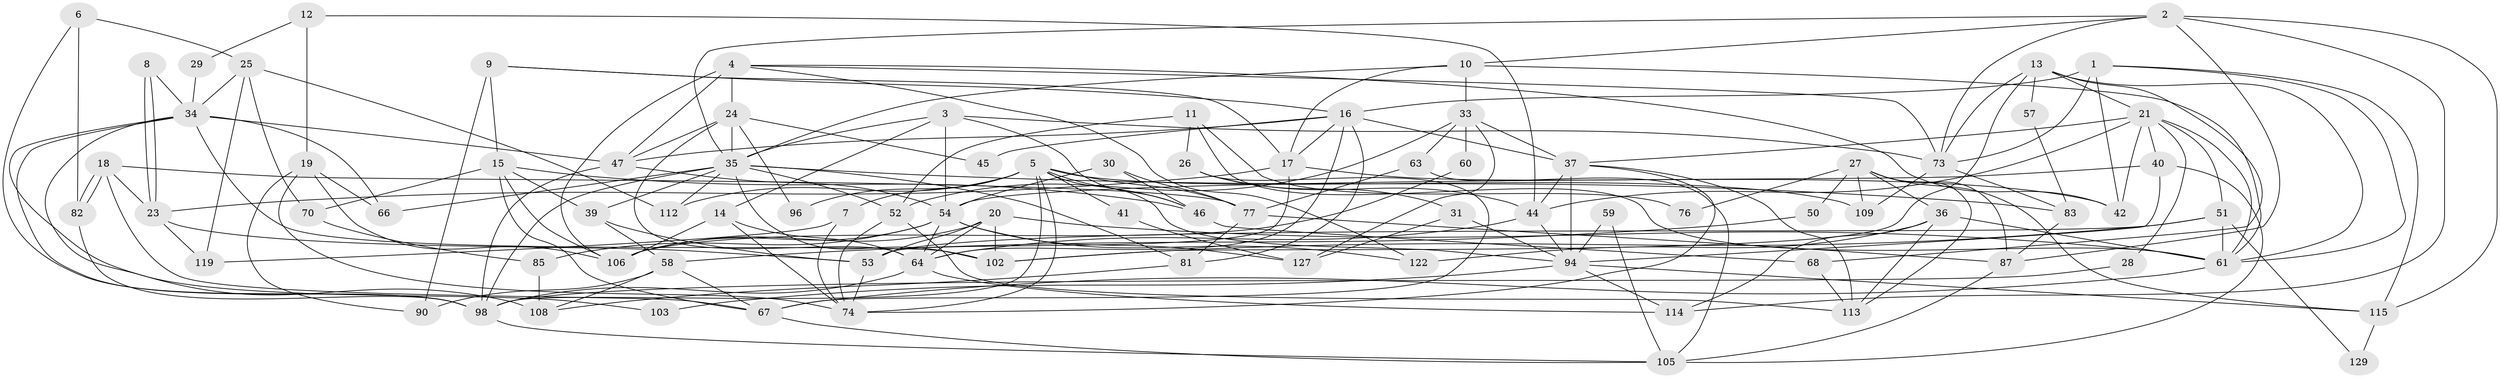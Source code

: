 // original degree distribution, {5: 0.19230769230769232, 4: 0.23846153846153847, 6: 0.1, 7: 0.023076923076923078, 3: 0.2846153846153846, 2: 0.13846153846153847, 9: 0.007692307692307693, 8: 0.015384615384615385}
// Generated by graph-tools (version 1.1) at 2025/42/03/06/25 10:42:02]
// undirected, 86 vertices, 207 edges
graph export_dot {
graph [start="1"]
  node [color=gray90,style=filled];
  1;
  2 [super="+48"];
  3 [super="+120"];
  4 [super="+93"];
  5 [super="+43"];
  6 [super="+65"];
  7;
  8;
  9;
  10 [super="+32"];
  11 [super="+71"];
  12;
  13 [super="+126"];
  14 [super="+104"];
  15;
  16 [super="+22"];
  17 [super="+49"];
  18 [super="+95"];
  19 [super="+38"];
  20 [super="+80"];
  21 [super="+125"];
  23 [super="+78"];
  24 [super="+130"];
  25 [super="+128"];
  26;
  27 [super="+121"];
  28;
  29;
  30;
  31 [super="+91"];
  33 [super="+62"];
  34 [super="+55"];
  35 [super="+92"];
  36 [super="+56"];
  37 [super="+75"];
  39;
  40;
  41;
  42 [super="+100"];
  44 [super="+97"];
  45;
  46 [super="+72"];
  47 [super="+123"];
  50;
  51;
  52 [super="+99"];
  53 [super="+88"];
  54 [super="+79"];
  57;
  58 [super="+86"];
  59;
  60;
  61 [super="+107"];
  63;
  64 [super="+110"];
  66;
  67 [super="+69"];
  68;
  70;
  73 [super="+101"];
  74 [super="+89"];
  76;
  77 [super="+116"];
  81;
  82;
  83 [super="+84"];
  85;
  87 [super="+117"];
  90;
  94 [super="+124"];
  96;
  98 [super="+118"];
  102;
  103;
  105;
  106 [super="+111"];
  108;
  109;
  112;
  113;
  114;
  115;
  119;
  122;
  127;
  129;
  1 -- 115;
  1 -- 42;
  1 -- 61;
  1 -- 73;
  1 -- 16;
  2 -- 115;
  2 -- 114;
  2 -- 35;
  2 -- 73;
  2 -- 10;
  2 -- 87;
  3 -- 14;
  3 -- 35;
  3 -- 46;
  3 -- 73;
  3 -- 54;
  4 -- 106 [weight=2];
  4 -- 24;
  4 -- 73;
  4 -- 47;
  4 -- 122;
  4 -- 42;
  5 -- 74;
  5 -- 7;
  5 -- 41;
  5 -- 109;
  5 -- 112;
  5 -- 96;
  5 -- 98;
  5 -- 77;
  5 -- 46;
  5 -- 94;
  6 -- 82 [weight=2];
  6 -- 98;
  6 -- 25;
  7 -- 119;
  7 -- 74;
  8 -- 23;
  8 -- 23;
  8 -- 34;
  9 -- 90;
  9 -- 15;
  9 -- 16;
  9 -- 17;
  10 -- 33;
  10 -- 17;
  10 -- 35;
  10 -- 61;
  11 -- 52;
  11 -- 76;
  11 -- 26;
  11 -- 61;
  12 -- 44;
  12 -- 29;
  12 -- 19;
  13 -- 57;
  13 -- 102;
  13 -- 73;
  13 -- 21;
  13 -- 68;
  13 -- 61;
  14 -- 106;
  14 -- 64;
  14 -- 74;
  15 -- 67;
  15 -- 39;
  15 -- 46;
  15 -- 70;
  15 -- 106;
  16 -- 47;
  16 -- 37;
  16 -- 45;
  16 -- 81;
  16 -- 64;
  16 -- 17;
  17 -- 42;
  17 -- 53;
  17 -- 23;
  18 -- 82;
  18 -- 82;
  18 -- 67;
  18 -- 23;
  18 -- 77;
  19 -- 66;
  19 -- 74;
  19 -- 106;
  19 -- 90;
  20 -- 64;
  20 -- 102;
  20 -- 106;
  20 -- 53;
  20 -- 61;
  21 -- 44;
  21 -- 37;
  21 -- 51;
  21 -- 40;
  21 -- 28;
  21 -- 61;
  21 -- 42;
  23 -- 53;
  23 -- 119;
  24 -- 64;
  24 -- 96;
  24 -- 45;
  24 -- 35;
  24 -- 47;
  25 -- 119;
  25 -- 34;
  25 -- 112;
  25 -- 70;
  26 -- 44 [weight=2];
  26 -- 67;
  26 -- 31;
  27 -- 113;
  27 -- 109;
  27 -- 50;
  27 -- 115;
  27 -- 36;
  27 -- 87;
  27 -- 76;
  28 -- 98;
  29 -- 34;
  30 -- 54;
  30 -- 77;
  30 -- 46;
  31 -- 127;
  31 -- 94;
  33 -- 60;
  33 -- 52;
  33 -- 63;
  33 -- 37;
  33 -- 127;
  34 -- 47;
  34 -- 66;
  34 -- 108 [weight=2];
  34 -- 102;
  34 -- 103;
  34 -- 98;
  35 -- 81;
  35 -- 112;
  35 -- 66;
  35 -- 98;
  35 -- 102;
  35 -- 39;
  35 -- 83;
  35 -- 52;
  36 -- 122;
  36 -- 113;
  36 -- 114;
  36 -- 61;
  37 -- 113;
  37 -- 74;
  37 -- 44;
  37 -- 94;
  39 -- 53;
  39 -- 58;
  40 -- 105;
  40 -- 54;
  40 -- 94;
  41 -- 127;
  44 -- 64;
  44 -- 94;
  46 -- 68;
  47 -- 98 [weight=2];
  47 -- 54;
  50 -- 58;
  51 -- 102;
  51 -- 53;
  51 -- 61;
  51 -- 129;
  52 -- 74;
  52 -- 113;
  53 -- 74 [weight=2];
  54 -- 64;
  54 -- 85;
  54 -- 122;
  54 -- 106;
  54 -- 127;
  57 -- 83;
  58 -- 108;
  58 -- 90;
  58 -- 67;
  59 -- 105;
  59 -- 94;
  60 -- 106;
  61 -- 67;
  63 -- 105;
  63 -- 77;
  64 -- 114;
  64 -- 98;
  67 -- 105;
  68 -- 113;
  70 -- 85;
  73 -- 109;
  73 -- 83;
  77 -- 81;
  77 -- 87;
  81 -- 108;
  82 -- 98;
  83 -- 87;
  85 -- 108;
  87 -- 105;
  94 -- 115;
  94 -- 103;
  94 -- 114;
  98 -- 105;
  115 -- 129;
}
